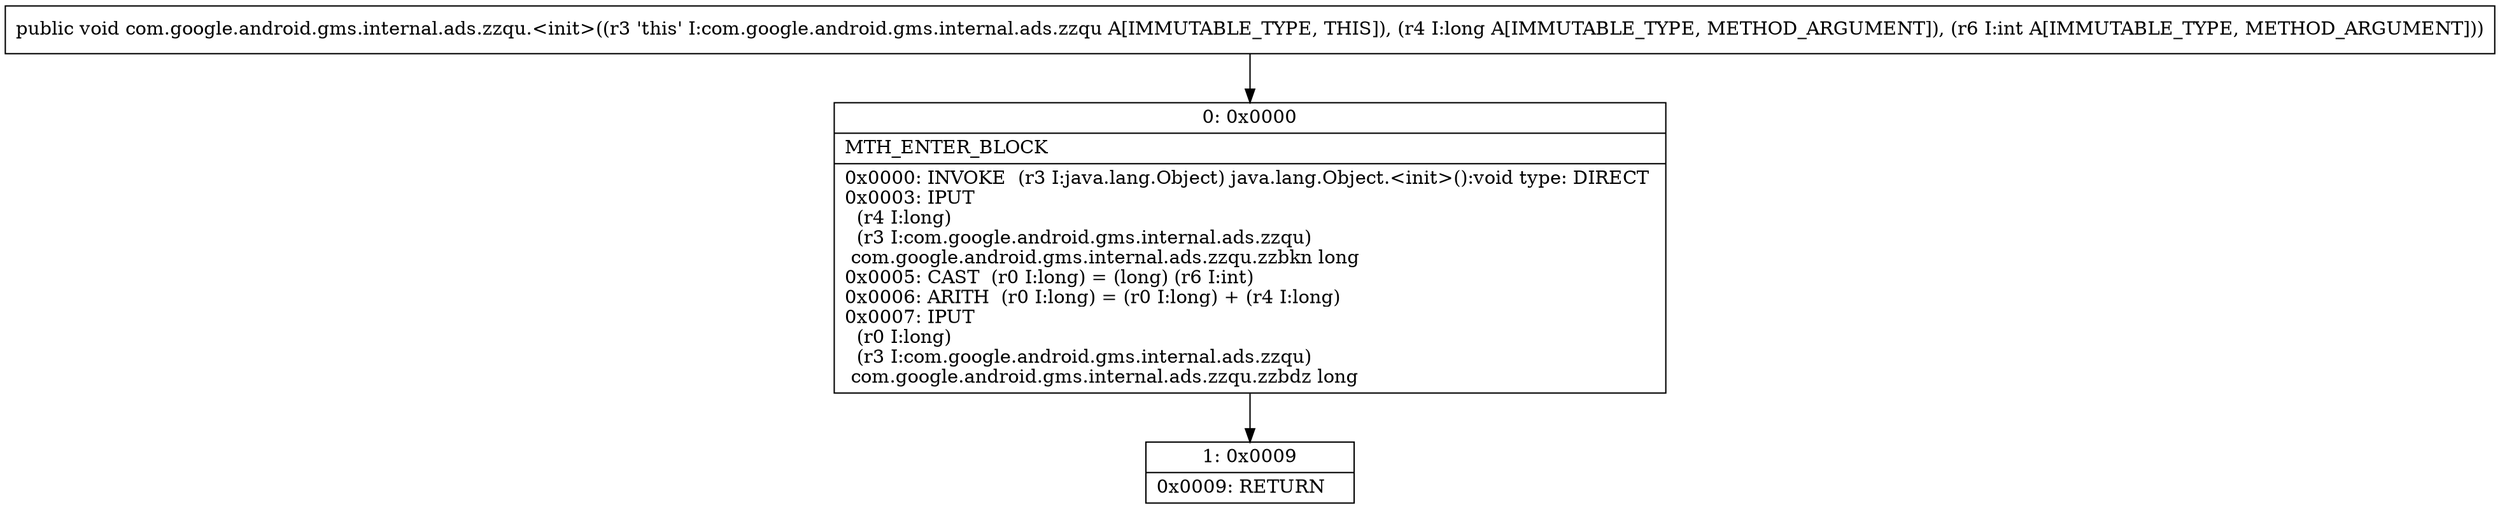 digraph "CFG forcom.google.android.gms.internal.ads.zzqu.\<init\>(JI)V" {
Node_0 [shape=record,label="{0\:\ 0x0000|MTH_ENTER_BLOCK\l|0x0000: INVOKE  (r3 I:java.lang.Object) java.lang.Object.\<init\>():void type: DIRECT \l0x0003: IPUT  \l  (r4 I:long)\l  (r3 I:com.google.android.gms.internal.ads.zzqu)\l com.google.android.gms.internal.ads.zzqu.zzbkn long \l0x0005: CAST  (r0 I:long) = (long) (r6 I:int) \l0x0006: ARITH  (r0 I:long) = (r0 I:long) + (r4 I:long) \l0x0007: IPUT  \l  (r0 I:long)\l  (r3 I:com.google.android.gms.internal.ads.zzqu)\l com.google.android.gms.internal.ads.zzqu.zzbdz long \l}"];
Node_1 [shape=record,label="{1\:\ 0x0009|0x0009: RETURN   \l}"];
MethodNode[shape=record,label="{public void com.google.android.gms.internal.ads.zzqu.\<init\>((r3 'this' I:com.google.android.gms.internal.ads.zzqu A[IMMUTABLE_TYPE, THIS]), (r4 I:long A[IMMUTABLE_TYPE, METHOD_ARGUMENT]), (r6 I:int A[IMMUTABLE_TYPE, METHOD_ARGUMENT])) }"];
MethodNode -> Node_0;
Node_0 -> Node_1;
}

